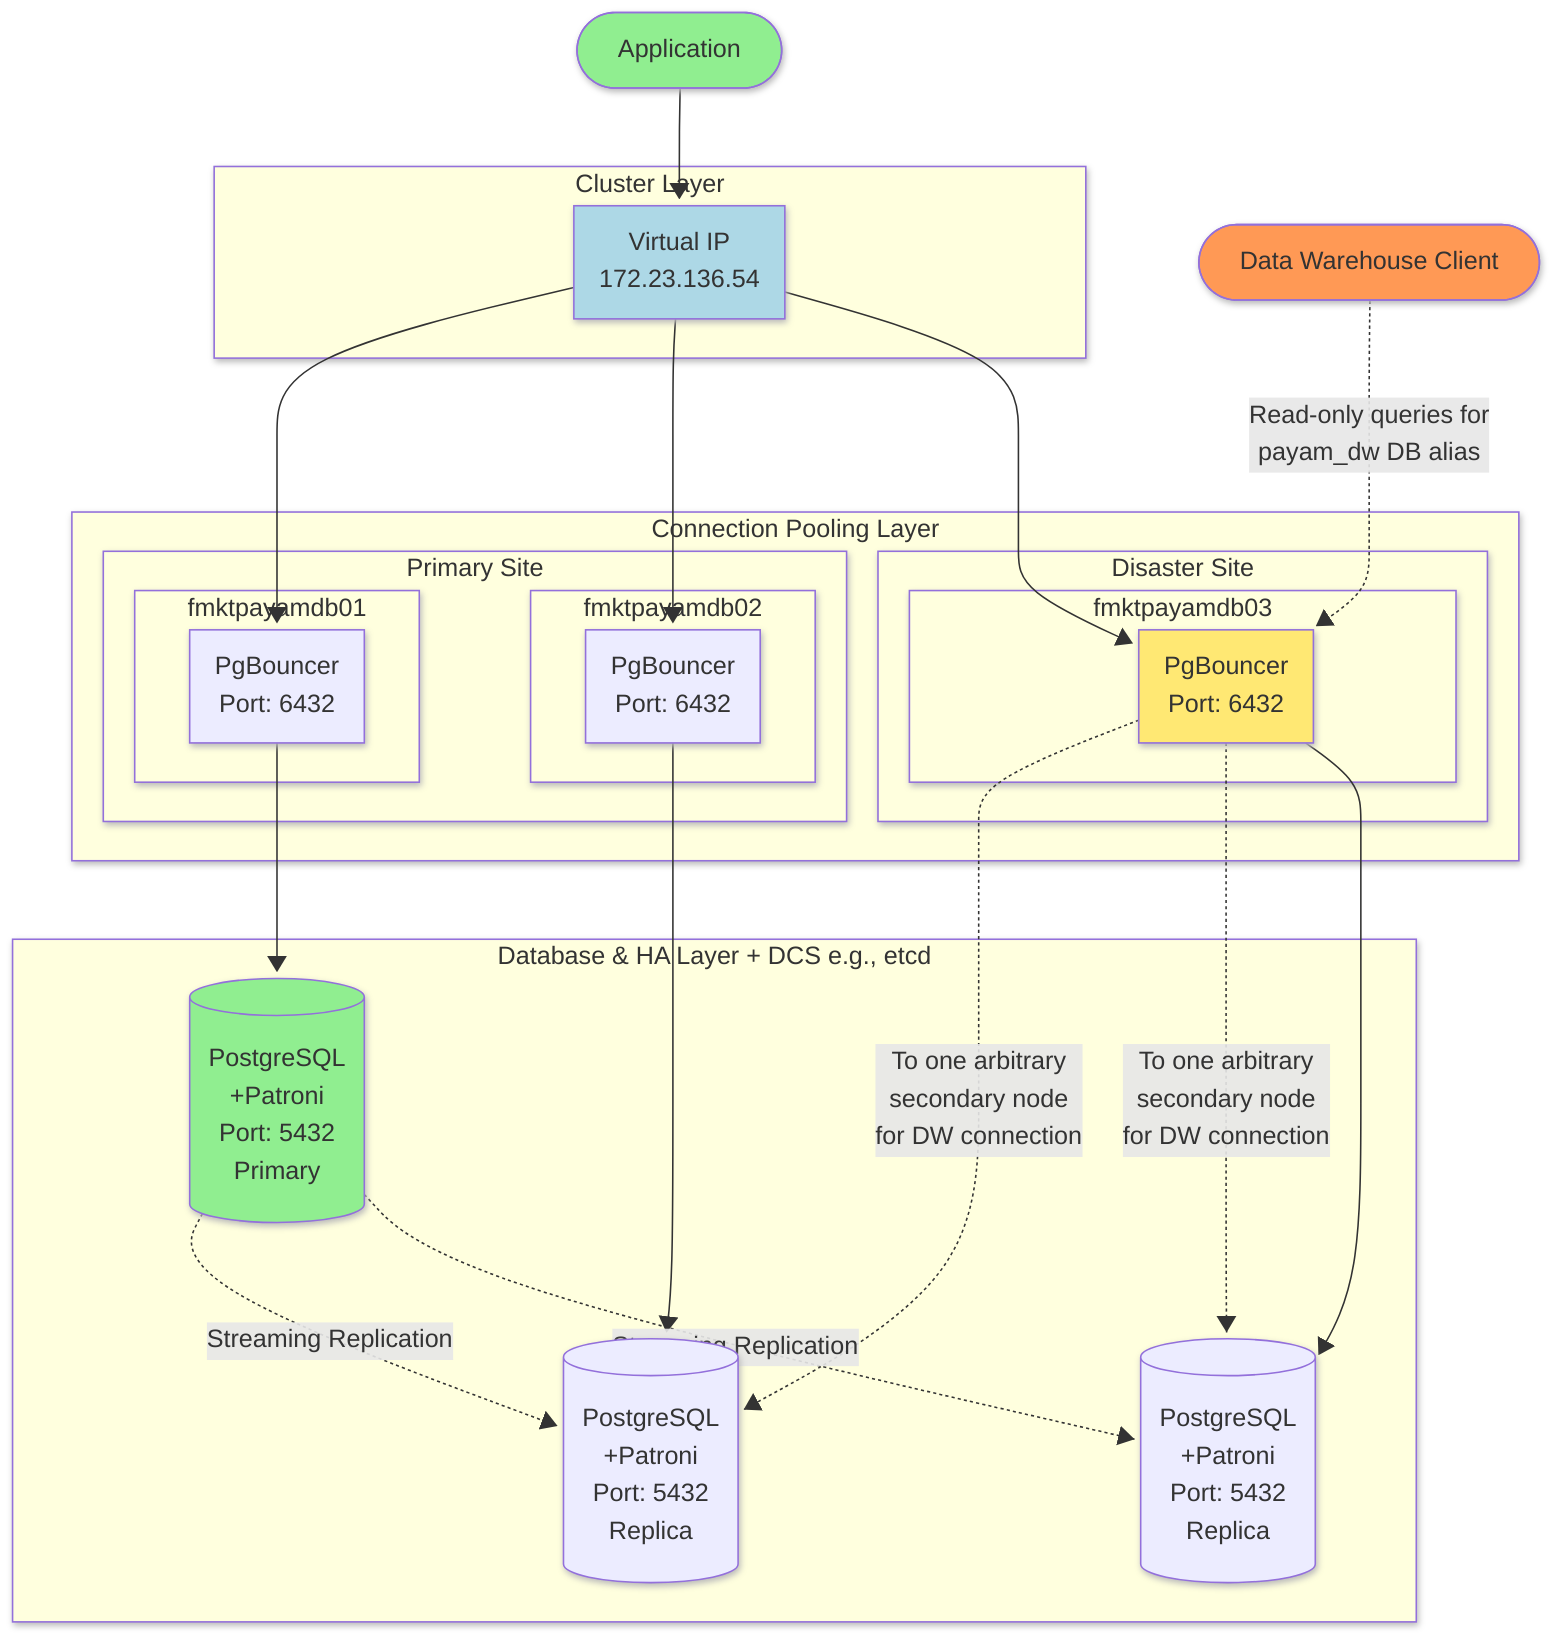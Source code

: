 ---
config:
  theme: mc
  look: neo
  layout: dagre
---
flowchart TD
 subgraph subGraph0["Cluster Layer"]
        VIP["Virtual IP<br>172.23.136.54"]
  end
 subgraph subGraph2["fmktpayamdb01"]
        PGB1["PgBouncer<br>Port: 6432"]
  end
 subgraph subGraph3["fmktpayamdb02"]
        PGB2["PgBouncer<br>Port: 6432"]
  end
 subgraph subGraph4["fmktpayamdb03"]
        PGB3["PgBouncer<br>Port: 6432"]
  end
 subgraph subGraph5["Primary Site"]
        subGraph2
        subGraph3
 end 
 subgraph subGraph6["Disaster Site"]
        subGraph4
 end
 subgraph subGraph7["Connection Pooling Layer"]
        subGraph5
        subGraph6
  end

 subgraph subGraph9["Database & HA Layer + DCS e.g., etcd"]
        DB1[("PostgreSQL<br>+Patroni<br>Port: 5432<br>Primary")]
        DB2[("PostgreSQL<br>+Patroni<br>Port: 5432<br>Replica")]
        DB3[("PostgreSQL<br>+Patroni<br>Port: 5432<br>Replica")]
  end
    VIP --> PGB1 & PGB2 & PGB3
    PGB1 --> DB1
    PGB2 --> DB2
    PGB3 -. To one arbitrary<br>secondary node<br>for DW connection .-> DB2 & DB3
    PGB3 --> DB3
    DB1 -. Streaming Replication .-> DB2 & DB3
    ClientDW(["Data Warehouse Client"]) -. "Read-only queries for<br>payam_dw DB alias" .-> PGB3
    ClientAPP(["Application"]) --> VIP
    subGraph5@{ shape: rounded}
    style VIP fill:#ADD8E6
    style PGB3 fill:#FFE873
    style DB1 fill:#90EE90
    style ClientDW fill:#F95
    style ClientAPP fill:#90EE90